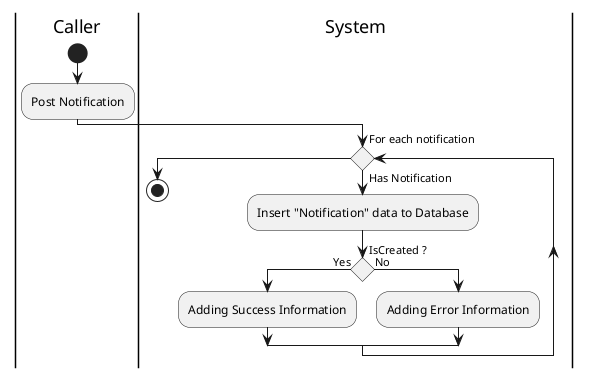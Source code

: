 @startuml PostNotification

skinparam ConditionEndStyle hline
skinparam conditionStyle diamond
skinparam Monochrome true
skinparam Shadowing false

|Caller|

start
:Post Notification;

|System|
while(For each notification) is (Has Notification)
    :Insert "Notification" data to Database;

    if (IsCreated ?) then (Yes)
        :Adding Success Information;
    else (No)
        :Adding Error Information;
    endif
endwhile

stop

@enduml